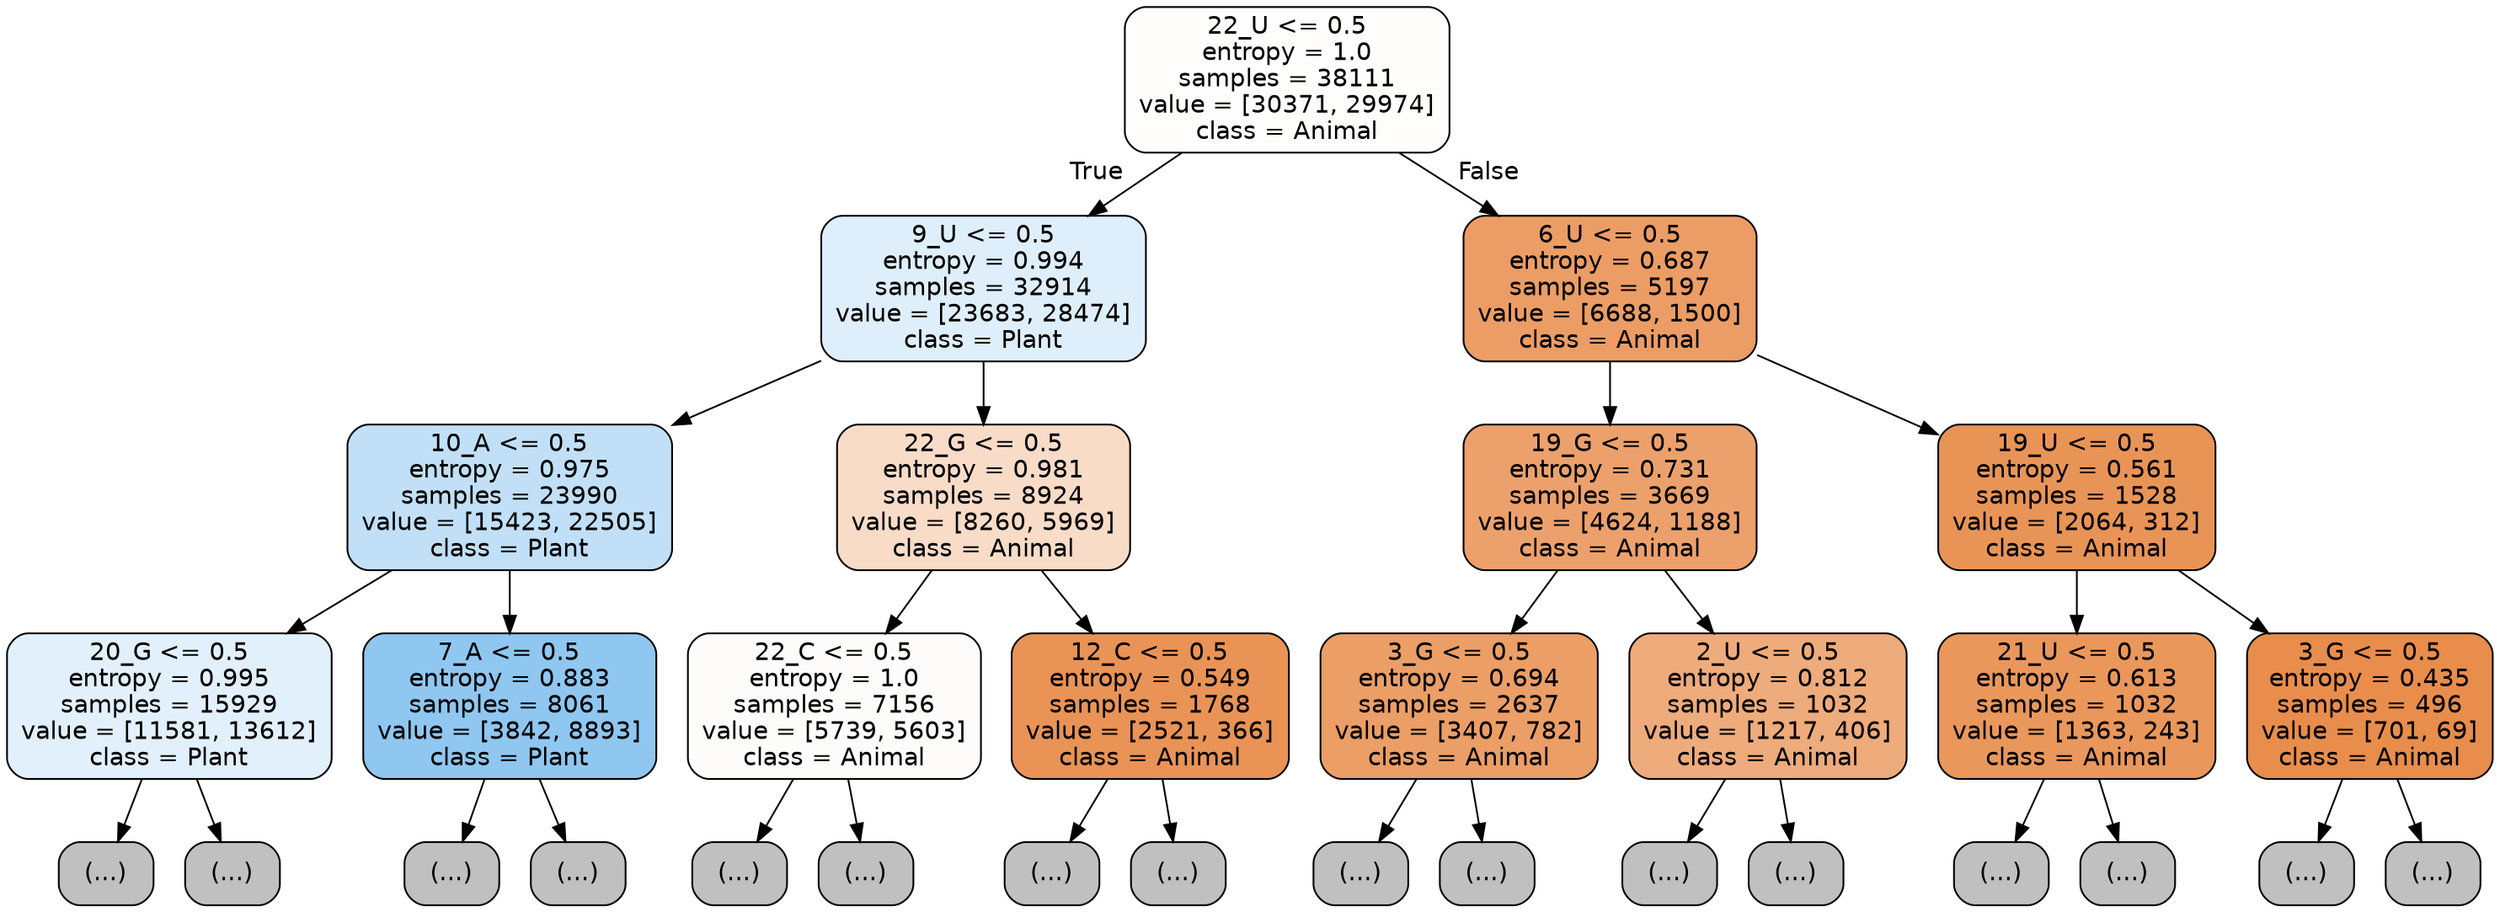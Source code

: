 digraph Tree {
node [shape=box, style="filled, rounded", color="black", fontname="helvetica"] ;
edge [fontname="helvetica"] ;
0 [label="22_U <= 0.5\nentropy = 1.0\nsamples = 38111\nvalue = [30371, 29974]\nclass = Animal", fillcolor="#fffdfc"] ;
1 [label="9_U <= 0.5\nentropy = 0.994\nsamples = 32914\nvalue = [23683, 28474]\nclass = Plant", fillcolor="#deeffb"] ;
0 -> 1 [labeldistance=2.5, labelangle=45, headlabel="True"] ;
2 [label="10_A <= 0.5\nentropy = 0.975\nsamples = 23990\nvalue = [15423, 22505]\nclass = Plant", fillcolor="#c1e0f7"] ;
1 -> 2 ;
3 [label="20_G <= 0.5\nentropy = 0.995\nsamples = 15929\nvalue = [11581, 13612]\nclass = Plant", fillcolor="#e1f0fb"] ;
2 -> 3 ;
4 [label="(...)", fillcolor="#C0C0C0"] ;
3 -> 4 ;
5769 [label="(...)", fillcolor="#C0C0C0"] ;
3 -> 5769 ;
7800 [label="7_A <= 0.5\nentropy = 0.883\nsamples = 8061\nvalue = [3842, 8893]\nclass = Plant", fillcolor="#8fc7f0"] ;
2 -> 7800 ;
7801 [label="(...)", fillcolor="#C0C0C0"] ;
7800 -> 7801 ;
9812 [label="(...)", fillcolor="#C0C0C0"] ;
7800 -> 9812 ;
10669 [label="22_G <= 0.5\nentropy = 0.981\nsamples = 8924\nvalue = [8260, 5969]\nclass = Animal", fillcolor="#f8dcc8"] ;
1 -> 10669 ;
10670 [label="22_C <= 0.5\nentropy = 1.0\nsamples = 7156\nvalue = [5739, 5603]\nclass = Animal", fillcolor="#fefcfa"] ;
10669 -> 10670 ;
10671 [label="(...)", fillcolor="#C0C0C0"] ;
10670 -> 10671 ;
13800 [label="(...)", fillcolor="#C0C0C0"] ;
10670 -> 13800 ;
14349 [label="12_C <= 0.5\nentropy = 0.549\nsamples = 1768\nvalue = [2521, 366]\nclass = Animal", fillcolor="#e99356"] ;
10669 -> 14349 ;
14350 [label="(...)", fillcolor="#C0C0C0"] ;
14349 -> 14350 ;
14815 [label="(...)", fillcolor="#C0C0C0"] ;
14349 -> 14815 ;
14954 [label="6_U <= 0.5\nentropy = 0.687\nsamples = 5197\nvalue = [6688, 1500]\nclass = Animal", fillcolor="#eb9d65"] ;
0 -> 14954 [labeldistance=2.5, labelangle=-45, headlabel="False"] ;
14955 [label="19_G <= 0.5\nentropy = 0.731\nsamples = 3669\nvalue = [4624, 1188]\nclass = Animal", fillcolor="#eca16c"] ;
14954 -> 14955 ;
14956 [label="3_G <= 0.5\nentropy = 0.694\nsamples = 2637\nvalue = [3407, 782]\nclass = Animal", fillcolor="#eb9e66"] ;
14955 -> 14956 ;
14957 [label="(...)", fillcolor="#C0C0C0"] ;
14956 -> 14957 ;
15696 [label="(...)", fillcolor="#C0C0C0"] ;
14956 -> 15696 ;
16009 [label="2_U <= 0.5\nentropy = 0.812\nsamples = 1032\nvalue = [1217, 406]\nclass = Animal", fillcolor="#eeab7b"] ;
14955 -> 16009 ;
16010 [label="(...)", fillcolor="#C0C0C0"] ;
16009 -> 16010 ;
16317 [label="(...)", fillcolor="#C0C0C0"] ;
16009 -> 16317 ;
16432 [label="19_U <= 0.5\nentropy = 0.561\nsamples = 1528\nvalue = [2064, 312]\nclass = Animal", fillcolor="#e99457"] ;
14954 -> 16432 ;
16433 [label="21_U <= 0.5\nentropy = 0.613\nsamples = 1032\nvalue = [1363, 243]\nclass = Animal", fillcolor="#ea975c"] ;
16432 -> 16433 ;
16434 [label="(...)", fillcolor="#C0C0C0"] ;
16433 -> 16434 ;
16725 [label="(...)", fillcolor="#C0C0C0"] ;
16433 -> 16725 ;
16832 [label="3_G <= 0.5\nentropy = 0.435\nsamples = 496\nvalue = [701, 69]\nclass = Animal", fillcolor="#e88d4c"] ;
16432 -> 16832 ;
16833 [label="(...)", fillcolor="#C0C0C0"] ;
16832 -> 16833 ;
16946 [label="(...)", fillcolor="#C0C0C0"] ;
16832 -> 16946 ;
}